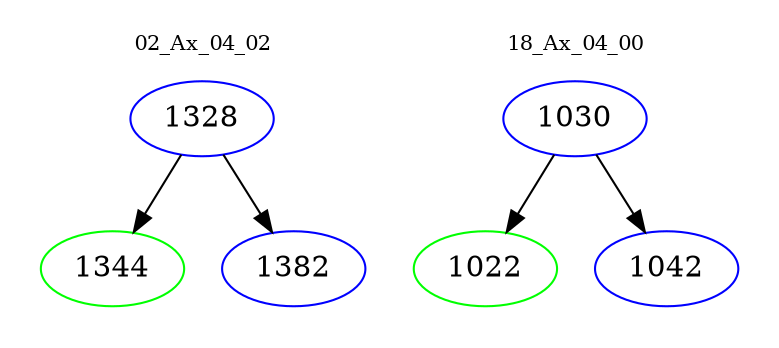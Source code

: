 digraph{
subgraph cluster_0 {
color = white
label = "02_Ax_04_02";
fontsize=10;
T0_1328 [label="1328", color="blue"]
T0_1328 -> T0_1344 [color="black"]
T0_1344 [label="1344", color="green"]
T0_1328 -> T0_1382 [color="black"]
T0_1382 [label="1382", color="blue"]
}
subgraph cluster_1 {
color = white
label = "18_Ax_04_00";
fontsize=10;
T1_1030 [label="1030", color="blue"]
T1_1030 -> T1_1022 [color="black"]
T1_1022 [label="1022", color="green"]
T1_1030 -> T1_1042 [color="black"]
T1_1042 [label="1042", color="blue"]
}
}

